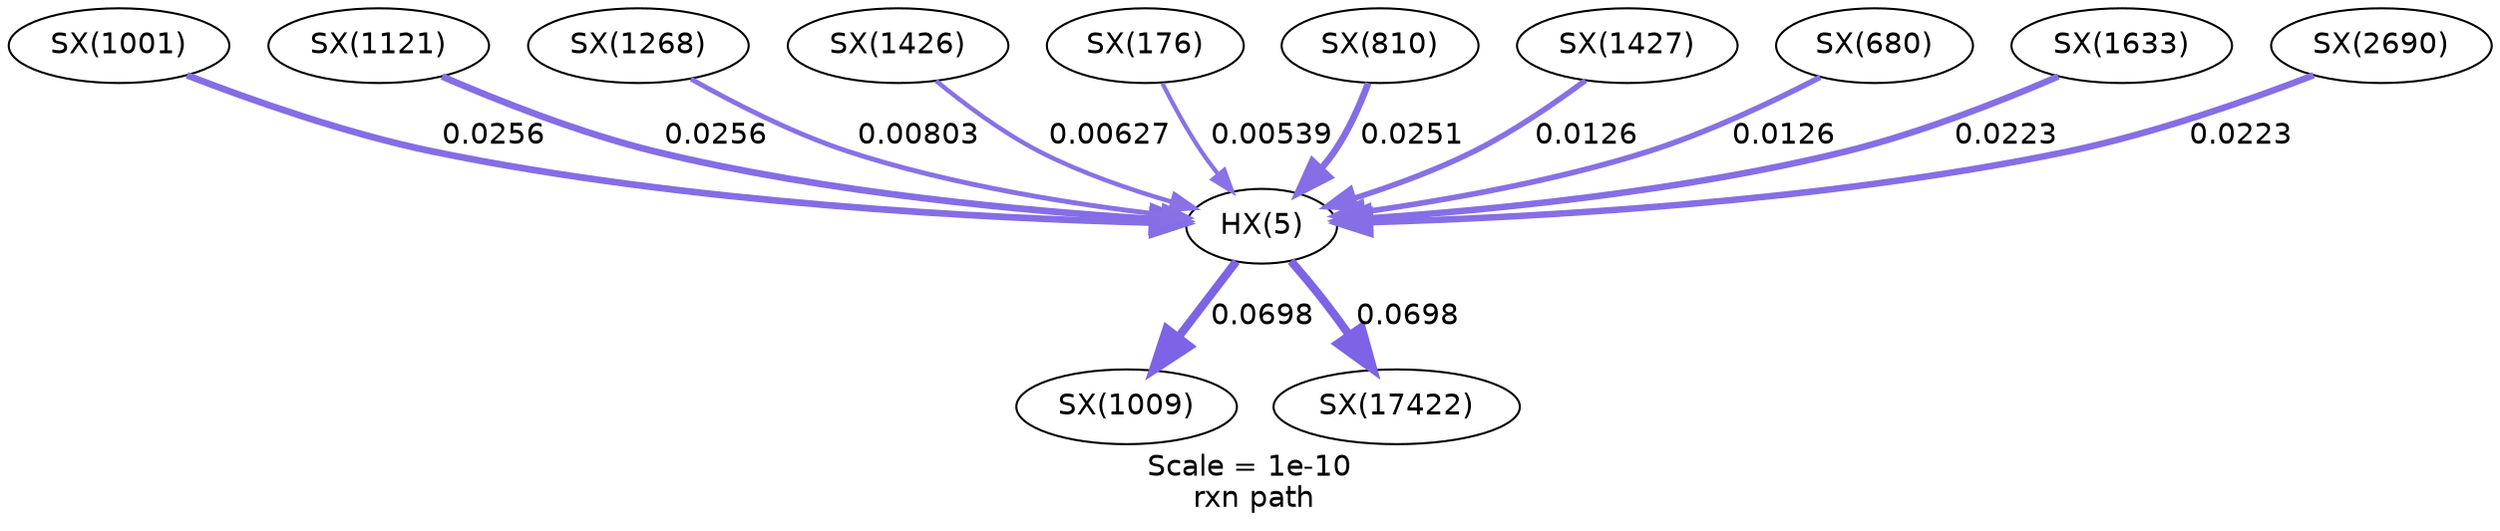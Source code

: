 digraph reaction_paths {
center=1;
s124 -> s28[fontname="Helvetica", style="setlinewidth(3.23)", arrowsize=1.62, color="0.7, 0.526, 0.9"
, label=" 0.0256"];
s128 -> s28[fontname="Helvetica", style="setlinewidth(3.23)", arrowsize=1.62, color="0.7, 0.526, 0.9"
, label=" 0.0256"];
s133 -> s28[fontname="Helvetica", style="setlinewidth(2.36)", arrowsize=1.18, color="0.7, 0.508, 0.9"
, label=" 0.00803"];
s138 -> s28[fontname="Helvetica", style="setlinewidth(2.17)", arrowsize=1.09, color="0.7, 0.506, 0.9"
, label=" 0.00627"];
s64 -> s28[fontname="Helvetica", style="setlinewidth(2.06)", arrowsize=1.03, color="0.7, 0.505, 0.9"
, label=" 0.00539"];
s119 -> s28[fontname="Helvetica", style="setlinewidth(3.22)", arrowsize=1.61, color="0.7, 0.525, 0.9"
, label=" 0.0251"];
s139 -> s28[fontname="Helvetica", style="setlinewidth(2.7)", arrowsize=1.35, color="0.7, 0.513, 0.9"
, label=" 0.0126"];
s112 -> s28[fontname="Helvetica", style="setlinewidth(2.7)", arrowsize=1.35, color="0.7, 0.513, 0.9"
, label=" 0.0126"];
s140 -> s28[fontname="Helvetica", style="setlinewidth(3.13)", arrowsize=1.57, color="0.7, 0.522, 0.9"
, label=" 0.0223"];
s145 -> s28[fontname="Helvetica", style="setlinewidth(3.13)", arrowsize=1.57, color="0.7, 0.522, 0.9"
, label=" 0.0223"];
s28 -> s126[fontname="Helvetica", style="setlinewidth(3.99)", arrowsize=2, color="0.7, 0.57, 0.9"
, label=" 0.0698"];
s28 -> s190[fontname="Helvetica", style="setlinewidth(3.99)", arrowsize=2, color="0.7, 0.57, 0.9"
, label=" 0.0698"];
s28 [ fontname="Helvetica", label="HX(5)"];
s64 [ fontname="Helvetica", label="SX(176)"];
s112 [ fontname="Helvetica", label="SX(680)"];
s119 [ fontname="Helvetica", label="SX(810)"];
s124 [ fontname="Helvetica", label="SX(1001)"];
s126 [ fontname="Helvetica", label="SX(1009)"];
s128 [ fontname="Helvetica", label="SX(1121)"];
s133 [ fontname="Helvetica", label="SX(1268)"];
s138 [ fontname="Helvetica", label="SX(1426)"];
s139 [ fontname="Helvetica", label="SX(1427)"];
s140 [ fontname="Helvetica", label="SX(1633)"];
s145 [ fontname="Helvetica", label="SX(2690)"];
s190 [ fontname="Helvetica", label="SX(17422)"];
 label = "Scale = 1e-10\l rxn path";
 fontname = "Helvetica";
}
